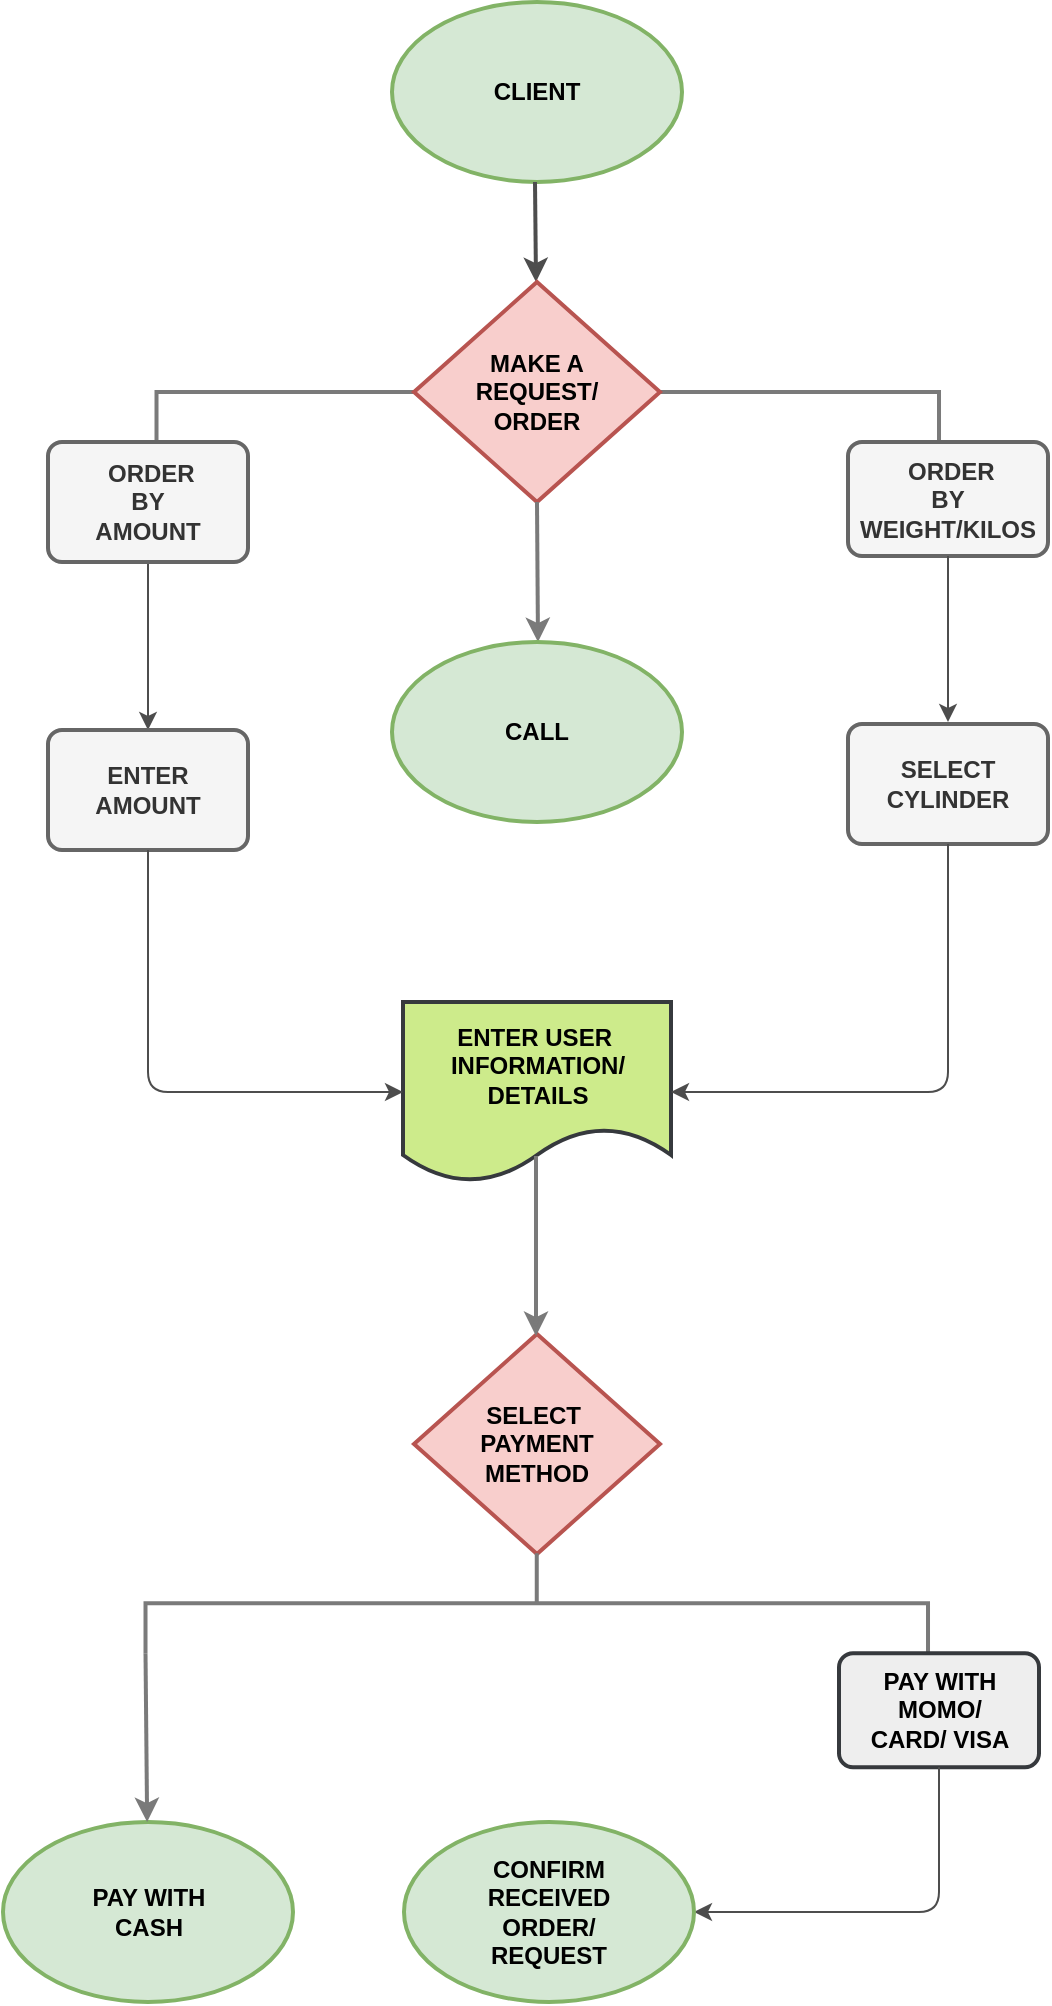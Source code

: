 <mxfile version="15.0.6" type="github" pages="4">
  <diagram id="xCoged-vUTL7jiI4qW3H" name="CLIENTS">
    <mxGraphModel dx="684" dy="1572" grid="1" gridSize="10" guides="1" tooltips="1" connect="1" arrows="1" fold="1" page="1" pageScale="1" pageWidth="850" pageHeight="1100" math="0" shadow="0">
      <root>
        <mxCell id="0" />
        <mxCell id="1" parent="0" />
        <mxCell id="f1c7EMjEffJ2syLSifQz-1" value="&lt;b&gt;CLIENT&lt;/b&gt;" style="strokeWidth=2;html=1;shape=mxgraph.flowchart.start_1;whiteSpace=wrap;strokeColor=#82b366;fillColor=#d5e8d4;" vertex="1" parent="1">
          <mxGeometry x="322" y="-1000" width="145" height="90" as="geometry" />
        </mxCell>
        <mxCell id="f1c7EMjEffJ2syLSifQz-2" value="" style="strokeWidth=2;html=1;shape=mxgraph.flowchart.annotation_2;align=left;labelPosition=right;pointerEvents=1;rotation=90;strokeColor=#7A7A7A;" vertex="1" parent="1">
          <mxGeometry x="374.88" y="-1000.62" width="50" height="391.25" as="geometry" />
        </mxCell>
        <mxCell id="f1c7EMjEffJ2syLSifQz-3" value="&lt;b&gt;&amp;nbsp;ORDER&lt;br&gt;BY&lt;br&gt;AMOUNT&lt;/b&gt;" style="rounded=1;whiteSpace=wrap;html=1;absoluteArcSize=1;arcSize=14;strokeWidth=2;strokeColor=#666666;fillColor=#f5f5f5;fontColor=#333333;" vertex="1" parent="1">
          <mxGeometry x="150" y="-780" width="100" height="60" as="geometry" />
        </mxCell>
        <mxCell id="f1c7EMjEffJ2syLSifQz-4" value="&lt;b&gt;&lt;span&gt;&amp;nbsp;ORDER&lt;/span&gt;&lt;br&gt;&lt;span&gt;BY&lt;/span&gt;&lt;br&gt;WEIGHT/KILOS&lt;/b&gt;" style="rounded=1;whiteSpace=wrap;html=1;absoluteArcSize=1;arcSize=14;strokeWidth=2;strokeColor=#666666;fillColor=#f5f5f5;fontColor=#333333;" vertex="1" parent="1">
          <mxGeometry x="550" y="-780" width="100" height="57" as="geometry" />
        </mxCell>
        <mxCell id="f1c7EMjEffJ2syLSifQz-9" value="" style="endArrow=classic;html=1;strokeColor=#4D4D4D;exitX=0.5;exitY=1;exitDx=0;exitDy=0;exitPerimeter=0;strokeWidth=2;" edge="1" parent="1">
          <mxGeometry width="50" height="50" relative="1" as="geometry">
            <mxPoint x="393.5" y="-910" as="sourcePoint" />
            <mxPoint x="394" y="-860" as="targetPoint" />
          </mxGeometry>
        </mxCell>
        <mxCell id="f1c7EMjEffJ2syLSifQz-10" value="&lt;b&gt;MAKE A &lt;br&gt;REQUEST/&lt;br&gt;ORDER&lt;br&gt;&lt;/b&gt;" style="rhombus;whiteSpace=wrap;html=1;strokeColor=#b85450;strokeWidth=2;fillColor=#f8cecc;" vertex="1" parent="1">
          <mxGeometry x="333" y="-860" width="123" height="110" as="geometry" />
        </mxCell>
        <mxCell id="f1c7EMjEffJ2syLSifQz-11" value="" style="endArrow=classic;html=1;exitX=0.5;exitY=1;exitDx=0;exitDy=0;strokeWidth=2;strokeColor=#7A7A7A;" edge="1" parent="1" source="f1c7EMjEffJ2syLSifQz-10">
          <mxGeometry width="50" height="50" relative="1" as="geometry">
            <mxPoint x="320" y="-670" as="sourcePoint" />
            <mxPoint x="395" y="-680" as="targetPoint" />
          </mxGeometry>
        </mxCell>
        <mxCell id="f1c7EMjEffJ2syLSifQz-12" value="&lt;b&gt;CALL&lt;/b&gt;" style="strokeWidth=2;html=1;shape=mxgraph.flowchart.start_1;whiteSpace=wrap;strokeColor=#82b366;fillColor=#d5e8d4;" vertex="1" parent="1">
          <mxGeometry x="322" y="-680" width="145" height="90" as="geometry" />
        </mxCell>
        <mxCell id="f1c7EMjEffJ2syLSifQz-13" value="" style="endArrow=classic;html=1;strokeColor=#4D4D4D;exitX=0.5;exitY=1;exitDx=0;exitDy=0;" edge="1" parent="1" source="f1c7EMjEffJ2syLSifQz-4">
          <mxGeometry width="50" height="50" relative="1" as="geometry">
            <mxPoint x="560" y="-560" as="sourcePoint" />
            <mxPoint x="600" y="-640" as="targetPoint" />
          </mxGeometry>
        </mxCell>
        <mxCell id="f1c7EMjEffJ2syLSifQz-14" value="" style="endArrow=classic;html=1;strokeColor=#4D4D4D;exitX=0.5;exitY=1;exitDx=0;exitDy=0;" edge="1" parent="1">
          <mxGeometry width="50" height="50" relative="1" as="geometry">
            <mxPoint x="200" y="-719" as="sourcePoint" />
            <mxPoint x="200" y="-636" as="targetPoint" />
          </mxGeometry>
        </mxCell>
        <mxCell id="f1c7EMjEffJ2syLSifQz-15" value="&lt;b&gt;ENTER &lt;br&gt;AMOUNT&lt;/b&gt;" style="rounded=1;whiteSpace=wrap;html=1;absoluteArcSize=1;arcSize=14;strokeWidth=2;strokeColor=#666666;fillColor=#f5f5f5;fontColor=#333333;" vertex="1" parent="1">
          <mxGeometry x="150" y="-636" width="100" height="60" as="geometry" />
        </mxCell>
        <mxCell id="f1c7EMjEffJ2syLSifQz-16" value="&lt;b&gt;SELECT&lt;br&gt;CYLINDER&lt;/b&gt;" style="rounded=1;whiteSpace=wrap;html=1;absoluteArcSize=1;arcSize=14;strokeWidth=2;strokeColor=#666666;fillColor=#f5f5f5;fontColor=#333333;" vertex="1" parent="1">
          <mxGeometry x="550" y="-639" width="100" height="60" as="geometry" />
        </mxCell>
        <mxCell id="f1c7EMjEffJ2syLSifQz-17" value="&lt;b&gt;ENTER USER&amp;nbsp;&lt;br&gt;INFORMATION/&lt;br&gt;DETAILS&lt;/b&gt;" style="shape=document;whiteSpace=wrap;html=1;boundedLbl=1;strokeColor=#36393d;strokeWidth=2;fillColor=#cdeb8b;" vertex="1" parent="1">
          <mxGeometry x="327.5" y="-500" width="134" height="90" as="geometry" />
        </mxCell>
        <mxCell id="f1c7EMjEffJ2syLSifQz-19" value="" style="endArrow=classic;html=1;strokeColor=#4D4D4D;edgeStyle=orthogonalEdgeStyle;exitX=0.5;exitY=1;exitDx=0;exitDy=0;entryX=1;entryY=0.5;entryDx=0;entryDy=0;" edge="1" parent="1" source="f1c7EMjEffJ2syLSifQz-16" target="f1c7EMjEffJ2syLSifQz-17">
          <mxGeometry width="50" height="50" relative="1" as="geometry">
            <mxPoint x="550" y="-460" as="sourcePoint" />
            <mxPoint x="490" y="-460" as="targetPoint" />
            <Array as="points">
              <mxPoint x="600" y="-455" />
            </Array>
          </mxGeometry>
        </mxCell>
        <mxCell id="f1c7EMjEffJ2syLSifQz-20" value="" style="endArrow=classic;html=1;strokeColor=#4D4D4D;edgeStyle=orthogonalEdgeStyle;exitX=0.5;exitY=1;exitDx=0;exitDy=0;entryX=0;entryY=0.5;entryDx=0;entryDy=0;" edge="1" parent="1" source="f1c7EMjEffJ2syLSifQz-15" target="f1c7EMjEffJ2syLSifQz-17">
          <mxGeometry width="50" height="50" relative="1" as="geometry">
            <mxPoint x="208.5" y="-540" as="sourcePoint" />
            <mxPoint x="70" y="-416" as="targetPoint" />
            <Array as="points">
              <mxPoint x="200" y="-455" />
            </Array>
          </mxGeometry>
        </mxCell>
        <mxCell id="f1c7EMjEffJ2syLSifQz-21" value="&lt;b&gt;SELECT&amp;nbsp;&lt;br&gt;PAYMENT&lt;br&gt;METHOD&lt;br&gt;&lt;/b&gt;" style="rhombus;whiteSpace=wrap;html=1;strokeColor=#b85450;strokeWidth=2;fillColor=#f8cecc;" vertex="1" parent="1">
          <mxGeometry x="333" y="-334" width="123" height="110" as="geometry" />
        </mxCell>
        <mxCell id="f1c7EMjEffJ2syLSifQz-22" value="" style="endArrow=classic;html=1;entryX=0.5;entryY=0;entryDx=0;entryDy=0;exitX=0.5;exitY=1;exitDx=0;exitDy=0;exitPerimeter=0;strokeWidth=2;strokeColor=#7A7A7A;" edge="1" parent="1">
          <mxGeometry width="50" height="50" relative="1" as="geometry">
            <mxPoint x="394" y="-423" as="sourcePoint" />
            <mxPoint x="394" y="-333" as="targetPoint" />
          </mxGeometry>
        </mxCell>
        <mxCell id="f1c7EMjEffJ2syLSifQz-24" value="" style="strokeWidth=2;html=1;shape=mxgraph.flowchart.annotation_2;align=left;labelPosition=right;pointerEvents=1;rotation=90;strokeColor=#7A7A7A;" vertex="1" parent="1">
          <mxGeometry x="369.38" y="-395" width="50" height="391.25" as="geometry" />
        </mxCell>
        <mxCell id="f1c7EMjEffJ2syLSifQz-26" value="&lt;span&gt;&lt;b&gt;PAY WITH MOMO/&lt;br&gt;CARD/ VISA&lt;/b&gt;&lt;/span&gt;" style="rounded=1;whiteSpace=wrap;html=1;absoluteArcSize=1;arcSize=14;strokeWidth=2;strokeColor=#36393d;fillColor=#eeeeee;" vertex="1" parent="1">
          <mxGeometry x="545.5" y="-174.38" width="100" height="57" as="geometry" />
        </mxCell>
        <mxCell id="f1c7EMjEffJ2syLSifQz-27" value="" style="endArrow=classic;html=1;strokeColor=#4D4D4D;exitX=0.5;exitY=1;exitDx=0;exitDy=0;edgeStyle=orthogonalEdgeStyle;entryX=1;entryY=0.5;entryDx=0;entryDy=0;entryPerimeter=0;" edge="1" parent="1" source="f1c7EMjEffJ2syLSifQz-26" target="f1c7EMjEffJ2syLSifQz-33">
          <mxGeometry width="50" height="50" relative="1" as="geometry">
            <mxPoint x="555.5" y="45.62" as="sourcePoint" />
            <mxPoint x="480" y="-51" as="targetPoint" />
            <Array as="points">
              <mxPoint x="596" y="-45" />
            </Array>
          </mxGeometry>
        </mxCell>
        <mxCell id="f1c7EMjEffJ2syLSifQz-33" value="&lt;b&gt;CONFIRM&lt;br&gt;RECEIVED&lt;br&gt;ORDER/&lt;br&gt;REQUEST&lt;/b&gt;" style="strokeWidth=2;html=1;shape=mxgraph.flowchart.start_1;whiteSpace=wrap;strokeColor=#82b366;fillColor=#d5e8d4;" vertex="1" parent="1">
          <mxGeometry x="328" y="-90" width="145" height="90" as="geometry" />
        </mxCell>
        <mxCell id="f1c7EMjEffJ2syLSifQz-37" value="&lt;b&gt;PAY WITH&lt;br&gt;CASH&lt;/b&gt;" style="strokeWidth=2;html=1;shape=mxgraph.flowchart.start_1;whiteSpace=wrap;strokeColor=#82b366;fillColor=#d5e8d4;" vertex="1" parent="1">
          <mxGeometry x="127.5" y="-90" width="145" height="90" as="geometry" />
        </mxCell>
        <mxCell id="f1c7EMjEffJ2syLSifQz-40" value="" style="endArrow=classic;html=1;strokeColor=#7A7A7A;strokeWidth=2;exitX=1;exitY=1;exitDx=0;exitDy=0;exitPerimeter=0;" edge="1" parent="1" source="f1c7EMjEffJ2syLSifQz-24" target="f1c7EMjEffJ2syLSifQz-37">
          <mxGeometry width="50" height="50" relative="1" as="geometry">
            <mxPoint x="360" y="-120" as="sourcePoint" />
            <mxPoint x="410" y="-170" as="targetPoint" />
          </mxGeometry>
        </mxCell>
      </root>
    </mxGraphModel>
  </diagram>
  <diagram id="bdWVIDOe9BfW4aaq4F7V" name="LOGISTICS">
    <mxGraphModel dx="821" dy="1666" grid="1" gridSize="10" guides="1" tooltips="1" connect="1" arrows="1" fold="1" page="1" pageScale="1" pageWidth="850" pageHeight="1100" math="0" shadow="0">
      <root>
        <mxCell id="ABs1m1EYm6QhikZXdG5O-0" />
        <mxCell id="ABs1m1EYm6QhikZXdG5O-1" parent="ABs1m1EYm6QhikZXdG5O-0" />
        <mxCell id="2gCfPx3A2Bh5wN1fhKjH-0" value="&lt;b&gt;CREATE&lt;/b&gt;" style="strokeWidth=2;html=1;shape=mxgraph.flowchart.start_1;whiteSpace=wrap;strokeColor=#82b366;fillColor=#d5e8d4;" vertex="1" parent="ABs1m1EYm6QhikZXdG5O-1">
          <mxGeometry x="322" y="-1000" width="145" height="90" as="geometry" />
        </mxCell>
        <mxCell id="FU6nL22bVkH6uYNdW4D_-0" value="" style="endArrow=classic;html=1;exitX=0.5;exitY=1;exitDx=0;exitDy=0;strokeWidth=2;strokeColor=#7A7A7A;" edge="1" parent="ABs1m1EYm6QhikZXdG5O-1">
          <mxGeometry width="50" height="50" relative="1" as="geometry">
            <mxPoint x="394" y="-910" as="sourcePoint" />
            <mxPoint x="394.5" y="-840.0" as="targetPoint" />
          </mxGeometry>
        </mxCell>
        <mxCell id="oSIKQgyCPRjBVZtWbgUz-2" style="edgeStyle=orthogonalEdgeStyle;rounded=0;orthogonalLoop=1;jettySize=auto;html=1;exitX=1;exitY=1;exitDx=0;exitDy=0;exitPerimeter=0;strokeColor=#7A7A7A;strokeWidth=2;" edge="1" parent="ABs1m1EYm6QhikZXdG5O-1" source="oSIKQgyCPRjBVZtWbgUz-0">
          <mxGeometry relative="1" as="geometry">
            <mxPoint x="204" y="-670" as="targetPoint" />
          </mxGeometry>
        </mxCell>
        <mxCell id="oSIKQgyCPRjBVZtWbgUz-3" style="edgeStyle=orthogonalEdgeStyle;rounded=0;orthogonalLoop=1;jettySize=auto;html=1;exitX=1;exitY=0;exitDx=0;exitDy=0;exitPerimeter=0;strokeColor=#7A7A7A;strokeWidth=2;" edge="1" parent="ABs1m1EYm6QhikZXdG5O-1" source="oSIKQgyCPRjBVZtWbgUz-0">
          <mxGeometry relative="1" as="geometry">
            <mxPoint x="596" y="-670" as="targetPoint" />
          </mxGeometry>
        </mxCell>
        <mxCell id="oSIKQgyCPRjBVZtWbgUz-0" value="" style="strokeWidth=2;html=1;shape=mxgraph.flowchart.annotation_2;align=left;labelPosition=right;pointerEvents=1;rotation=90;strokeColor=#7A7A7A;" vertex="1" parent="ABs1m1EYm6QhikZXdG5O-1">
          <mxGeometry x="374.88" y="-982.62" width="50" height="391.25" as="geometry" />
        </mxCell>
        <mxCell id="oSIKQgyCPRjBVZtWbgUz-1" value="&lt;span style=&quot;color: rgb(51 , 51 , 51)&quot;&gt;&lt;b&gt;RECIEVES&amp;nbsp;&lt;br&gt;ORDER&lt;br&gt;NOTIFICATION/&lt;br&gt;SMS&lt;/b&gt;&lt;/span&gt;&lt;b&gt;&lt;br&gt;&lt;/b&gt;" style="rhombus;whiteSpace=wrap;html=1;strokeColor=#b85450;strokeWidth=2;fillColor=#f8cecc;" vertex="1" parent="ABs1m1EYm6QhikZXdG5O-1">
          <mxGeometry x="333" y="-842" width="123" height="110" as="geometry" />
        </mxCell>
        <mxCell id="oSIKQgyCPRjBVZtWbgUz-4" value="&lt;b&gt;REJECT ORDER&lt;/b&gt;" style="strokeWidth=2;html=1;shape=mxgraph.flowchart.start_1;whiteSpace=wrap;strokeColor=#82b366;fillColor=#d5e8d4;" vertex="1" parent="ABs1m1EYm6QhikZXdG5O-1">
          <mxGeometry x="132" y="-670" width="145" height="90" as="geometry" />
        </mxCell>
        <mxCell id="TJus-CSax4opOKTv6zT9-0" value="&lt;b&gt;ACCEPT&lt;br&gt;ORDER&lt;/b&gt;" style="rounded=1;whiteSpace=wrap;html=1;absoluteArcSize=1;arcSize=14;strokeWidth=2;strokeColor=#666666;fillColor=#f5f5f5;fontColor=#333333;" vertex="1" parent="ABs1m1EYm6QhikZXdG5O-1">
          <mxGeometry x="529" y="-670" width="130" height="80" as="geometry" />
        </mxCell>
        <mxCell id="TJus-CSax4opOKTv6zT9-1" value="&lt;b&gt;CONTACT&amp;nbsp;&lt;br&gt;&amp;nbsp;CLIENT&lt;/b&gt;" style="rounded=1;whiteSpace=wrap;html=1;absoluteArcSize=1;arcSize=14;strokeWidth=2;strokeColor=#666666;fillColor=#f5f5f5;fontColor=#333333;" vertex="1" parent="ABs1m1EYm6QhikZXdG5O-1">
          <mxGeometry x="329.5" y="-520" width="130" height="80" as="geometry" />
        </mxCell>
        <mxCell id="TJus-CSax4opOKTv6zT9-4" value="" style="endArrow=classic;html=1;strokeColor=#7A7A7A;strokeWidth=2;exitX=0.5;exitY=1;exitDx=0;exitDy=0;edgeStyle=orthogonalEdgeStyle;" edge="1" parent="ABs1m1EYm6QhikZXdG5O-1" source="TJus-CSax4opOKTv6zT9-0">
          <mxGeometry width="50" height="50" relative="1" as="geometry">
            <mxPoint x="610" y="-410" as="sourcePoint" />
            <mxPoint x="460" y="-480" as="targetPoint" />
            <Array as="points">
              <mxPoint x="594" y="-480" />
            </Array>
          </mxGeometry>
        </mxCell>
        <mxCell id="TJus-CSax4opOKTv6zT9-5" value="&lt;b style=&quot;font-size: 11px&quot;&gt;ENTER CONFIRMATION&lt;br&gt;CODE FROM CLIENT&lt;br&gt;&lt;/b&gt;" style="strokeWidth=2;html=1;shape=mxgraph.flowchart.start_1;whiteSpace=wrap;strokeColor=#82b366;fillColor=#d5e8d4;" vertex="1" parent="ABs1m1EYm6QhikZXdG5O-1">
          <mxGeometry x="321.38" y="-330" width="145" height="90" as="geometry" />
        </mxCell>
        <mxCell id="TJus-CSax4opOKTv6zT9-6" value="" style="endArrow=classic;html=1;strokeColor=#7A7A7A;strokeWidth=2;exitX=0.5;exitY=1;exitDx=0;exitDy=0;" edge="1" parent="ABs1m1EYm6QhikZXdG5O-1" source="TJus-CSax4opOKTv6zT9-1">
          <mxGeometry width="50" height="50" relative="1" as="geometry">
            <mxPoint x="380" y="-390" as="sourcePoint" />
            <mxPoint x="395" y="-330" as="targetPoint" />
          </mxGeometry>
        </mxCell>
      </root>
    </mxGraphModel>
  </diagram>
  <diagram id="LQlMiDDZaRcl-IkR97Nl" name="VENDOR">
    <mxGraphModel dx="821" dy="566" grid="1" gridSize="10" guides="1" tooltips="1" connect="1" arrows="1" fold="1" page="1" pageScale="1" pageWidth="850" pageHeight="1100" math="0" shadow="0">
      <root>
        <mxCell id="CSjwsRcj_UYh5J-ysS8f-0" />
        <mxCell id="CSjwsRcj_UYh5J-ysS8f-1" parent="CSjwsRcj_UYh5J-ysS8f-0" />
      </root>
    </mxGraphModel>
  </diagram>
  <diagram id="ELeFilz7kvmu6E-kqcfU" name="ADMIN">
    <mxGraphModel dx="821" dy="566" grid="1" gridSize="10" guides="1" tooltips="1" connect="1" arrows="1" fold="1" page="1" pageScale="1" pageWidth="850" pageHeight="1100" math="0" shadow="0">
      <root>
        <mxCell id="bPknLOV3aVRd8i4x146d-0" />
        <mxCell id="bPknLOV3aVRd8i4x146d-1" parent="bPknLOV3aVRd8i4x146d-0" />
      </root>
    </mxGraphModel>
  </diagram>
</mxfile>
